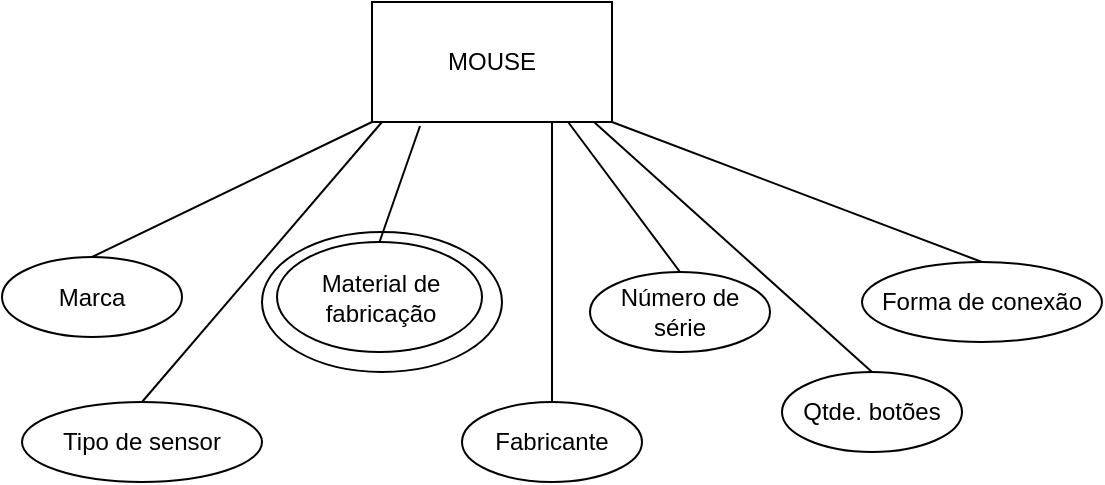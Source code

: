 <mxfile version="14.4.2" type="device"><diagram id="3N7h5TsRI1Z_uF052Rwj" name="Página-1"><mxGraphModel dx="868" dy="504" grid="1" gridSize="10" guides="1" tooltips="1" connect="1" arrows="1" fold="1" page="1" pageScale="1" pageWidth="827" pageHeight="1169" math="0" shadow="0"><root><mxCell id="0"/><mxCell id="1" parent="0"/><mxCell id="J1eCRGys7YObbGrhGO-x-1" value="MOUSE" style="rounded=0;whiteSpace=wrap;html=1;" vertex="1" parent="1"><mxGeometry x="305" y="20" width="120" height="60" as="geometry"/></mxCell><mxCell id="J1eCRGys7YObbGrhGO-x-5" value="Tipo de sensor" style="ellipse;whiteSpace=wrap;html=1;" vertex="1" parent="1"><mxGeometry x="130" y="220" width="120" height="40" as="geometry"/></mxCell><mxCell id="J1eCRGys7YObbGrhGO-x-6" value="" style="ellipse;whiteSpace=wrap;html=1;" vertex="1" parent="1"><mxGeometry x="250" y="135" width="120" height="70" as="geometry"/></mxCell><mxCell id="J1eCRGys7YObbGrhGO-x-7" value="Material de fabricação" style="ellipse;whiteSpace=wrap;html=1;" vertex="1" parent="1"><mxGeometry x="257.5" y="140" width="102.5" height="55" as="geometry"/></mxCell><mxCell id="J1eCRGys7YObbGrhGO-x-8" value="Fabricante" style="ellipse;whiteSpace=wrap;html=1;" vertex="1" parent="1"><mxGeometry x="350" y="220" width="90" height="40" as="geometry"/></mxCell><mxCell id="J1eCRGys7YObbGrhGO-x-9" value="Número de série" style="ellipse;whiteSpace=wrap;html=1;" vertex="1" parent="1"><mxGeometry x="414" y="155" width="90" height="40" as="geometry"/></mxCell><mxCell id="J1eCRGys7YObbGrhGO-x-10" value="Forma de conexão" style="ellipse;whiteSpace=wrap;html=1;" vertex="1" parent="1"><mxGeometry x="550" y="150" width="120" height="40" as="geometry"/></mxCell><mxCell id="J1eCRGys7YObbGrhGO-x-12" value="Marca" style="ellipse;whiteSpace=wrap;html=1;" vertex="1" parent="1"><mxGeometry x="120" y="147.5" width="90" height="40" as="geometry"/></mxCell><mxCell id="J1eCRGys7YObbGrhGO-x-13" value="Qtde. botões" style="ellipse;whiteSpace=wrap;html=1;" vertex="1" parent="1"><mxGeometry x="510" y="205" width="90" height="40" as="geometry"/></mxCell><mxCell id="J1eCRGys7YObbGrhGO-x-14" value="" style="endArrow=none;html=1;exitX=0.5;exitY=0;exitDx=0;exitDy=0;entryX=0;entryY=1;entryDx=0;entryDy=0;" edge="1" parent="1" source="J1eCRGys7YObbGrhGO-x-12" target="J1eCRGys7YObbGrhGO-x-1"><mxGeometry width="50" height="50" relative="1" as="geometry"><mxPoint x="140" y="100" as="sourcePoint"/><mxPoint x="190" y="50" as="targetPoint"/></mxGeometry></mxCell><mxCell id="J1eCRGys7YObbGrhGO-x-15" value="" style="endArrow=none;html=1;exitX=0.5;exitY=0;exitDx=0;exitDy=0;" edge="1" parent="1" source="J1eCRGys7YObbGrhGO-x-5"><mxGeometry width="50" height="50" relative="1" as="geometry"><mxPoint x="260" y="160" as="sourcePoint"/><mxPoint x="310" y="80" as="targetPoint"/></mxGeometry></mxCell><mxCell id="J1eCRGys7YObbGrhGO-x-16" value="" style="endArrow=none;html=1;exitX=0.5;exitY=0;exitDx=0;exitDy=0;entryX=0.2;entryY=1.033;entryDx=0;entryDy=0;entryPerimeter=0;" edge="1" parent="1" source="J1eCRGys7YObbGrhGO-x-7" target="J1eCRGys7YObbGrhGO-x-1"><mxGeometry width="50" height="50" relative="1" as="geometry"><mxPoint x="310" y="120" as="sourcePoint"/><mxPoint x="410" y="90" as="targetPoint"/></mxGeometry></mxCell><mxCell id="J1eCRGys7YObbGrhGO-x-17" value="" style="endArrow=none;html=1;entryX=0.75;entryY=1;entryDx=0;entryDy=0;exitX=0.5;exitY=0;exitDx=0;exitDy=0;" edge="1" parent="1" source="J1eCRGys7YObbGrhGO-x-8" target="J1eCRGys7YObbGrhGO-x-1"><mxGeometry width="50" height="50" relative="1" as="geometry"><mxPoint x="430" y="140" as="sourcePoint"/><mxPoint x="460" y="70" as="targetPoint"/></mxGeometry></mxCell><mxCell id="J1eCRGys7YObbGrhGO-x-18" value="" style="endArrow=none;html=1;exitX=0.817;exitY=1;exitDx=0;exitDy=0;exitPerimeter=0;entryX=0.5;entryY=0;entryDx=0;entryDy=0;" edge="1" parent="1" source="J1eCRGys7YObbGrhGO-x-1" target="J1eCRGys7YObbGrhGO-x-9"><mxGeometry width="50" height="50" relative="1" as="geometry"><mxPoint x="470" y="110" as="sourcePoint"/><mxPoint x="520" y="60" as="targetPoint"/></mxGeometry></mxCell><mxCell id="J1eCRGys7YObbGrhGO-x-19" value="" style="endArrow=none;html=1;exitX=0.925;exitY=1;exitDx=0;exitDy=0;entryX=0.5;entryY=0;entryDx=0;entryDy=0;exitPerimeter=0;" edge="1" parent="1" source="J1eCRGys7YObbGrhGO-x-1" target="J1eCRGys7YObbGrhGO-x-13"><mxGeometry width="50" height="50" relative="1" as="geometry"><mxPoint x="530" y="90" as="sourcePoint"/><mxPoint x="580" y="40" as="targetPoint"/></mxGeometry></mxCell><mxCell id="J1eCRGys7YObbGrhGO-x-20" value="" style="endArrow=none;html=1;exitX=1;exitY=1;exitDx=0;exitDy=0;entryX=0.5;entryY=0;entryDx=0;entryDy=0;" edge="1" parent="1" source="J1eCRGys7YObbGrhGO-x-1" target="J1eCRGys7YObbGrhGO-x-10"><mxGeometry width="50" height="50" relative="1" as="geometry"><mxPoint x="550" y="80" as="sourcePoint"/><mxPoint x="600" y="30" as="targetPoint"/></mxGeometry></mxCell></root></mxGraphModel></diagram></mxfile>